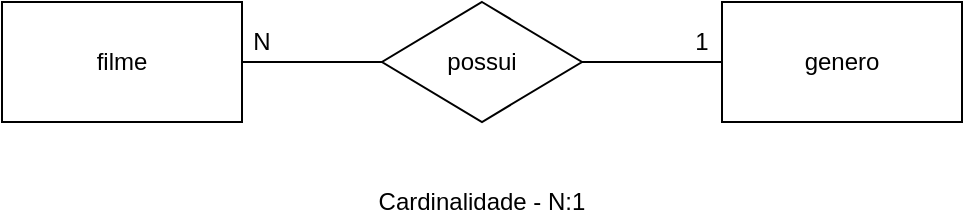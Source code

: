 <mxfile version="14.9.3" type="device" pages="2"><diagram id="fU_LlWuQdUVhbOoaR-en" name="conceitual"><mxGraphModel dx="1038" dy="579" grid="1" gridSize="10" guides="1" tooltips="1" connect="1" arrows="1" fold="1" page="1" pageScale="1" pageWidth="827" pageHeight="1169" math="0" shadow="0"><root><mxCell id="0"/><mxCell id="1" parent="0"/><mxCell id="2_TOoBsL4B3XjsN7XZDl-4" style="edgeStyle=orthogonalEdgeStyle;rounded=0;orthogonalLoop=1;jettySize=auto;html=1;exitX=1;exitY=0.5;exitDx=0;exitDy=0;endArrow=none;endFill=0;" parent="1" source="2_TOoBsL4B3XjsN7XZDl-1" target="2_TOoBsL4B3XjsN7XZDl-3" edge="1"><mxGeometry relative="1" as="geometry"/></mxCell><mxCell id="2_TOoBsL4B3XjsN7XZDl-1" value="" style="rounded=0;whiteSpace=wrap;html=1;" parent="1" vertex="1"><mxGeometry x="120" y="240" width="120" height="60" as="geometry"/></mxCell><mxCell id="2_TOoBsL4B3XjsN7XZDl-2" value="" style="rounded=0;whiteSpace=wrap;html=1;" parent="1" vertex="1"><mxGeometry x="480" y="240" width="120" height="60" as="geometry"/></mxCell><mxCell id="2_TOoBsL4B3XjsN7XZDl-5" style="edgeStyle=orthogonalEdgeStyle;rounded=0;orthogonalLoop=1;jettySize=auto;html=1;exitX=1;exitY=0.5;exitDx=0;exitDy=0;entryX=0;entryY=0.5;entryDx=0;entryDy=0;endArrow=none;endFill=0;" parent="1" source="2_TOoBsL4B3XjsN7XZDl-3" target="2_TOoBsL4B3XjsN7XZDl-2" edge="1"><mxGeometry relative="1" as="geometry"/></mxCell><mxCell id="2_TOoBsL4B3XjsN7XZDl-3" value="" style="rhombus;whiteSpace=wrap;html=1;" parent="1" vertex="1"><mxGeometry x="310" y="240" width="100" height="60" as="geometry"/></mxCell><mxCell id="2_TOoBsL4B3XjsN7XZDl-6" value="filme" style="text;html=1;strokeColor=none;fillColor=none;align=center;verticalAlign=middle;whiteSpace=wrap;rounded=0;" parent="1" vertex="1"><mxGeometry x="160" y="260" width="40" height="20" as="geometry"/></mxCell><mxCell id="2_TOoBsL4B3XjsN7XZDl-7" value="genero" style="text;html=1;strokeColor=none;fillColor=none;align=center;verticalAlign=middle;whiteSpace=wrap;rounded=0;" parent="1" vertex="1"><mxGeometry x="520" y="260" width="40" height="20" as="geometry"/></mxCell><mxCell id="2_TOoBsL4B3XjsN7XZDl-8" value="possui" style="text;html=1;strokeColor=none;fillColor=none;align=center;verticalAlign=middle;whiteSpace=wrap;rounded=0;" parent="1" vertex="1"><mxGeometry x="340" y="260" width="40" height="20" as="geometry"/></mxCell><mxCell id="2_TOoBsL4B3XjsN7XZDl-10" value="Cardinalidade - N:1" style="text;html=1;strokeColor=none;fillColor=none;align=center;verticalAlign=middle;whiteSpace=wrap;rounded=0;" parent="1" vertex="1"><mxGeometry x="295" y="330" width="130" height="20" as="geometry"/></mxCell><mxCell id="2_TOoBsL4B3XjsN7XZDl-11" value="1" style="text;html=1;strokeColor=none;fillColor=none;align=center;verticalAlign=middle;whiteSpace=wrap;rounded=0;" parent="1" vertex="1"><mxGeometry x="450" y="250" width="40" height="20" as="geometry"/></mxCell><mxCell id="2_TOoBsL4B3XjsN7XZDl-12" value="N" style="text;html=1;strokeColor=none;fillColor=none;align=center;verticalAlign=middle;whiteSpace=wrap;rounded=0;" parent="1" vertex="1"><mxGeometry x="230" y="250" width="40" height="20" as="geometry"/></mxCell></root></mxGraphModel></diagram><diagram id="d9_MR9iqCf8C7XOvqbcu" name="logico"><mxGraphModel dx="1038" dy="579" grid="1" gridSize="10" guides="1" tooltips="1" connect="1" arrows="1" fold="1" page="1" pageScale="1" pageWidth="827" pageHeight="1169" math="0" shadow="0"><root><mxCell id="XwHm9TkIWKXtNtaKrpsu-0"/><mxCell id="XwHm9TkIWKXtNtaKrpsu-1" parent="XwHm9TkIWKXtNtaKrpsu-0"/><mxCell id="XwHm9TkIWKXtNtaKrpsu-2" value="genero" style="shape=table;startSize=30;container=1;collapsible=1;childLayout=tableLayout;fixedRows=1;rowLines=0;fontStyle=1;align=center;resizeLast=1;" parent="XwHm9TkIWKXtNtaKrpsu-1" vertex="1"><mxGeometry x="400" y="120" width="180" height="100" as="geometry"/></mxCell><mxCell id="XwHm9TkIWKXtNtaKrpsu-3" value="" style="shape=partialRectangle;collapsible=0;dropTarget=0;pointerEvents=0;fillColor=none;top=0;left=0;bottom=1;right=0;points=[[0,0.5],[1,0.5]];portConstraint=eastwest;" parent="XwHm9TkIWKXtNtaKrpsu-2" vertex="1"><mxGeometry y="30" width="180" height="30" as="geometry"/></mxCell><mxCell id="XwHm9TkIWKXtNtaKrpsu-4" value="PK" style="shape=partialRectangle;connectable=0;fillColor=none;top=0;left=0;bottom=0;right=0;fontStyle=1;overflow=hidden;" parent="XwHm9TkIWKXtNtaKrpsu-3" vertex="1"><mxGeometry width="30" height="30" as="geometry"/></mxCell><mxCell id="XwHm9TkIWKXtNtaKrpsu-5" value="idGenero" style="shape=partialRectangle;connectable=0;fillColor=none;top=0;left=0;bottom=0;right=0;align=left;spacingLeft=6;fontStyle=5;overflow=hidden;" parent="XwHm9TkIWKXtNtaKrpsu-3" vertex="1"><mxGeometry x="30" width="150" height="30" as="geometry"/></mxCell><mxCell id="XwHm9TkIWKXtNtaKrpsu-6" value="" style="shape=partialRectangle;collapsible=0;dropTarget=0;pointerEvents=0;fillColor=none;top=0;left=0;bottom=0;right=0;points=[[0,0.5],[1,0.5]];portConstraint=eastwest;" parent="XwHm9TkIWKXtNtaKrpsu-2" vertex="1"><mxGeometry y="60" width="180" height="30" as="geometry"/></mxCell><mxCell id="XwHm9TkIWKXtNtaKrpsu-7" value="" style="shape=partialRectangle;connectable=0;fillColor=none;top=0;left=0;bottom=0;right=0;editable=1;overflow=hidden;" parent="XwHm9TkIWKXtNtaKrpsu-6" vertex="1"><mxGeometry width="30" height="30" as="geometry"/></mxCell><mxCell id="XwHm9TkIWKXtNtaKrpsu-8" value="tituloGenero" style="shape=partialRectangle;connectable=0;fillColor=none;top=0;left=0;bottom=0;right=0;align=left;spacingLeft=6;overflow=hidden;" parent="XwHm9TkIWKXtNtaKrpsu-6" vertex="1"><mxGeometry x="30" width="150" height="30" as="geometry"/></mxCell><mxCell id="XwHm9TkIWKXtNtaKrpsu-15" value="filme" style="shape=table;startSize=30;container=1;collapsible=1;childLayout=tableLayout;fixedRows=1;rowLines=0;fontStyle=1;align=center;resizeLast=1;" parent="XwHm9TkIWKXtNtaKrpsu-1" vertex="1"><mxGeometry x="100" y="120" width="180" height="130" as="geometry"/></mxCell><mxCell id="XwHm9TkIWKXtNtaKrpsu-16" value="" style="shape=partialRectangle;collapsible=0;dropTarget=0;pointerEvents=0;fillColor=none;top=0;left=0;bottom=0;right=0;points=[[0,0.5],[1,0.5]];portConstraint=eastwest;" parent="XwHm9TkIWKXtNtaKrpsu-15" vertex="1"><mxGeometry y="30" width="180" height="30" as="geometry"/></mxCell><mxCell id="XwHm9TkIWKXtNtaKrpsu-17" value="PK" style="shape=partialRectangle;connectable=0;fillColor=none;top=0;left=0;bottom=0;right=0;fontStyle=1;overflow=hidden;" parent="XwHm9TkIWKXtNtaKrpsu-16" vertex="1"><mxGeometry width="50" height="30" as="geometry"/></mxCell><mxCell id="XwHm9TkIWKXtNtaKrpsu-18" value="idFilme" style="shape=partialRectangle;connectable=0;fillColor=none;top=0;left=0;bottom=0;right=0;align=left;spacingLeft=6;fontStyle=5;overflow=hidden;" parent="XwHm9TkIWKXtNtaKrpsu-16" vertex="1"><mxGeometry x="50" width="130" height="30" as="geometry"/></mxCell><mxCell id="XwHm9TkIWKXtNtaKrpsu-19" value="" style="shape=partialRectangle;collapsible=0;dropTarget=0;pointerEvents=0;fillColor=none;top=0;left=0;bottom=1;right=0;points=[[0,0.5],[1,0.5]];portConstraint=eastwest;" parent="XwHm9TkIWKXtNtaKrpsu-15" vertex="1"><mxGeometry y="60" width="180" height="30" as="geometry"/></mxCell><mxCell id="XwHm9TkIWKXtNtaKrpsu-20" value="FK" style="shape=partialRectangle;connectable=0;fillColor=none;top=0;left=0;bottom=0;right=0;fontStyle=1;overflow=hidden;" parent="XwHm9TkIWKXtNtaKrpsu-19" vertex="1"><mxGeometry width="50" height="30" as="geometry"/></mxCell><mxCell id="XwHm9TkIWKXtNtaKrpsu-21" value="idGenero" style="shape=partialRectangle;connectable=0;fillColor=none;top=0;left=0;bottom=0;right=0;align=left;spacingLeft=6;fontStyle=5;overflow=hidden;" parent="XwHm9TkIWKXtNtaKrpsu-19" vertex="1"><mxGeometry x="50" width="130" height="30" as="geometry"/></mxCell><mxCell id="XwHm9TkIWKXtNtaKrpsu-22" value="" style="shape=partialRectangle;collapsible=0;dropTarget=0;pointerEvents=0;fillColor=none;top=0;left=0;bottom=0;right=0;points=[[0,0.5],[1,0.5]];portConstraint=eastwest;" parent="XwHm9TkIWKXtNtaKrpsu-15" vertex="1"><mxGeometry y="90" width="180" height="30" as="geometry"/></mxCell><mxCell id="XwHm9TkIWKXtNtaKrpsu-23" value="" style="shape=partialRectangle;connectable=0;fillColor=none;top=0;left=0;bottom=0;right=0;editable=1;overflow=hidden;" parent="XwHm9TkIWKXtNtaKrpsu-22" vertex="1"><mxGeometry width="50" height="30" as="geometry"/></mxCell><mxCell id="XwHm9TkIWKXtNtaKrpsu-24" value="tituloFilme" style="shape=partialRectangle;connectable=0;fillColor=none;top=0;left=0;bottom=0;right=0;align=left;spacingLeft=6;overflow=hidden;" parent="XwHm9TkIWKXtNtaKrpsu-22" vertex="1"><mxGeometry x="50" width="130" height="30" as="geometry"/></mxCell><mxCell id="f35JxsW3zXZV1wHhzdYu-0" value="" style="edgeStyle=entityRelationEdgeStyle;fontSize=12;html=1;endArrow=ERoneToMany;exitX=0;exitY=0.5;exitDx=0;exitDy=0;" parent="XwHm9TkIWKXtNtaKrpsu-1" source="XwHm9TkIWKXtNtaKrpsu-3" target="XwHm9TkIWKXtNtaKrpsu-19" edge="1"><mxGeometry width="100" height="100" relative="1" as="geometry"><mxPoint x="360" y="350" as="sourcePoint"/><mxPoint x="460" y="250" as="targetPoint"/></mxGeometry></mxCell></root></mxGraphModel></diagram></mxfile>